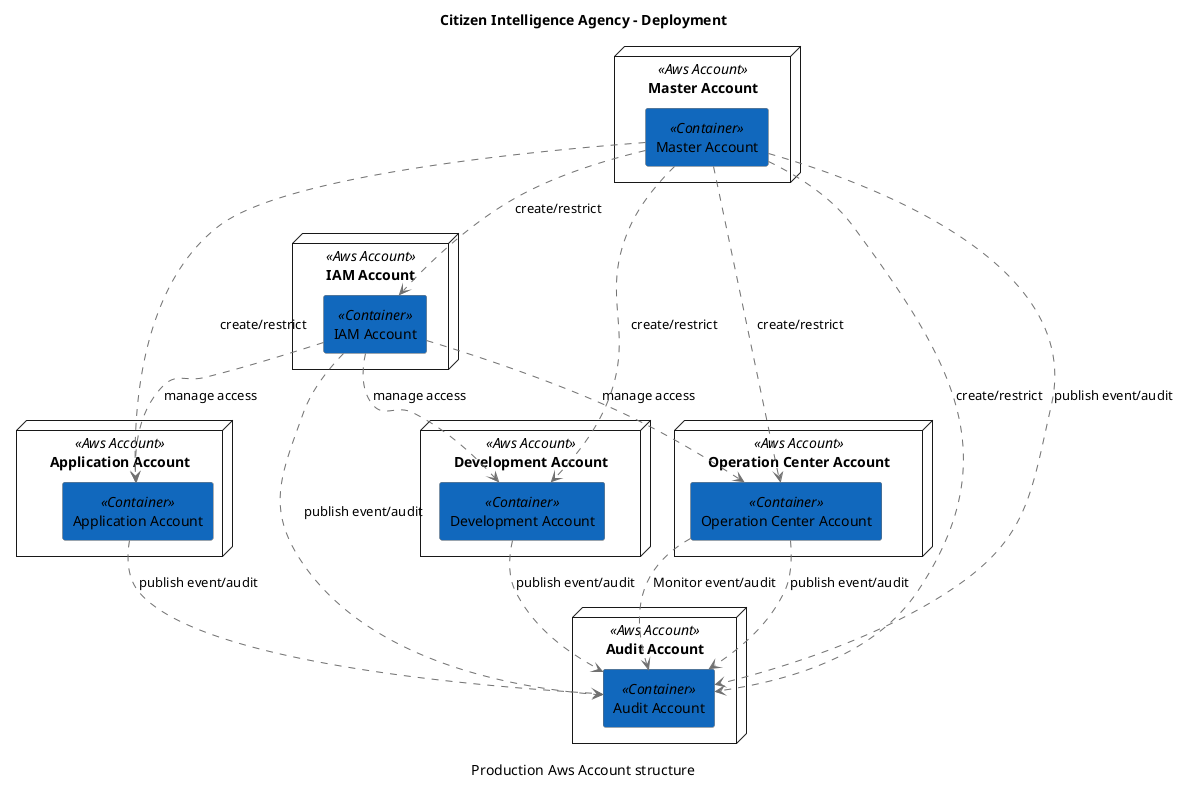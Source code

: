 @startuml(id="Production Aws Account structure")
scale max 2000x2000
title Citizen Intelligence Agency - Deployment
caption "Production Aws Account structure"

skinparam {
  shadowing false
  arrowColor #707070
  actorBorderColor #707070
  componentBorderColor #707070
  rectangleBorderColor #707070
  noteBackgroundColor #ffffff
  noteBorderColor #707070
}
node "Application Account" <<Aws Account>> as 12 {
  rectangle "Application Account" <<Container>> as 34 #1168bd
}
node "Audit Account" <<Aws Account>> as 10 {
  rectangle "Audit Account" <<Container>> as 30 #1168bd
}
node "Development Account" <<Aws Account>> as 6 {
  rectangle "Development Account" <<Container>> as 29 #1168bd
}
node "IAM Account" <<Aws Account>> as 4 {
  rectangle "IAM Account" <<Container>> as 36 #1168bd
}
node "Master Account" <<Aws Account>> as 2 {
  rectangle "Master Account" <<Container>> as 41 #1168bd
}
node "Operation Center Account" <<Aws Account>> as 8 {
  rectangle "Operation Center Account" <<Container>> as 28 #1168bd
}
36 .[#707070].> 28 : manage access
41 .[#707070].> 34 : create/restrict
41 .[#707070].> 29 : create/restrict
28 .[#707070].> 30 : publish event/audit
29 .[#707070].> 30 : publish event/audit
36 .[#707070].> 34 : manage access
34 .[#707070].> 30 : publish event/audit
28 .[#707070].> 30 : Monitor event/audit
41 .[#707070].> 36 : create/restrict
41 .[#707070].> 30 : create/restrict
41 .[#707070].> 30 : publish event/audit
41 .[#707070].> 28 : create/restrict
36 .[#707070].> 29 : manage access
36 .[#707070].> 30 : publish event/audit
@enduml